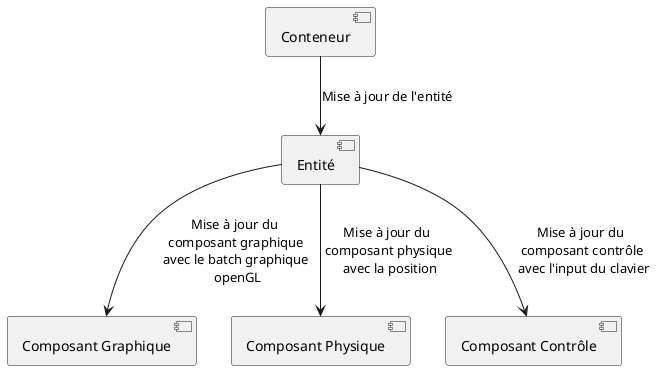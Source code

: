 @startuml

    component Conteneur as conteneur
    component Entité as entite

    component "Composant Graphique" as graphicsComp
    component "Composant Physique" as physicsComp
    component "Composant Contrôle" as controlComp

    conteneur -down-> entite : Mise à jour de l'entité
    entite -down-> graphicsComp : Mise à jour du \n composant graphique \n avec le batch graphique \n openGL
    entite -down-> physicsComp : Mise à jour du \n composant physique \n avec la position
    entite -down-> controlComp : Mise à jour du \n composant contrôle \n avec l'input du clavier

@enduml
